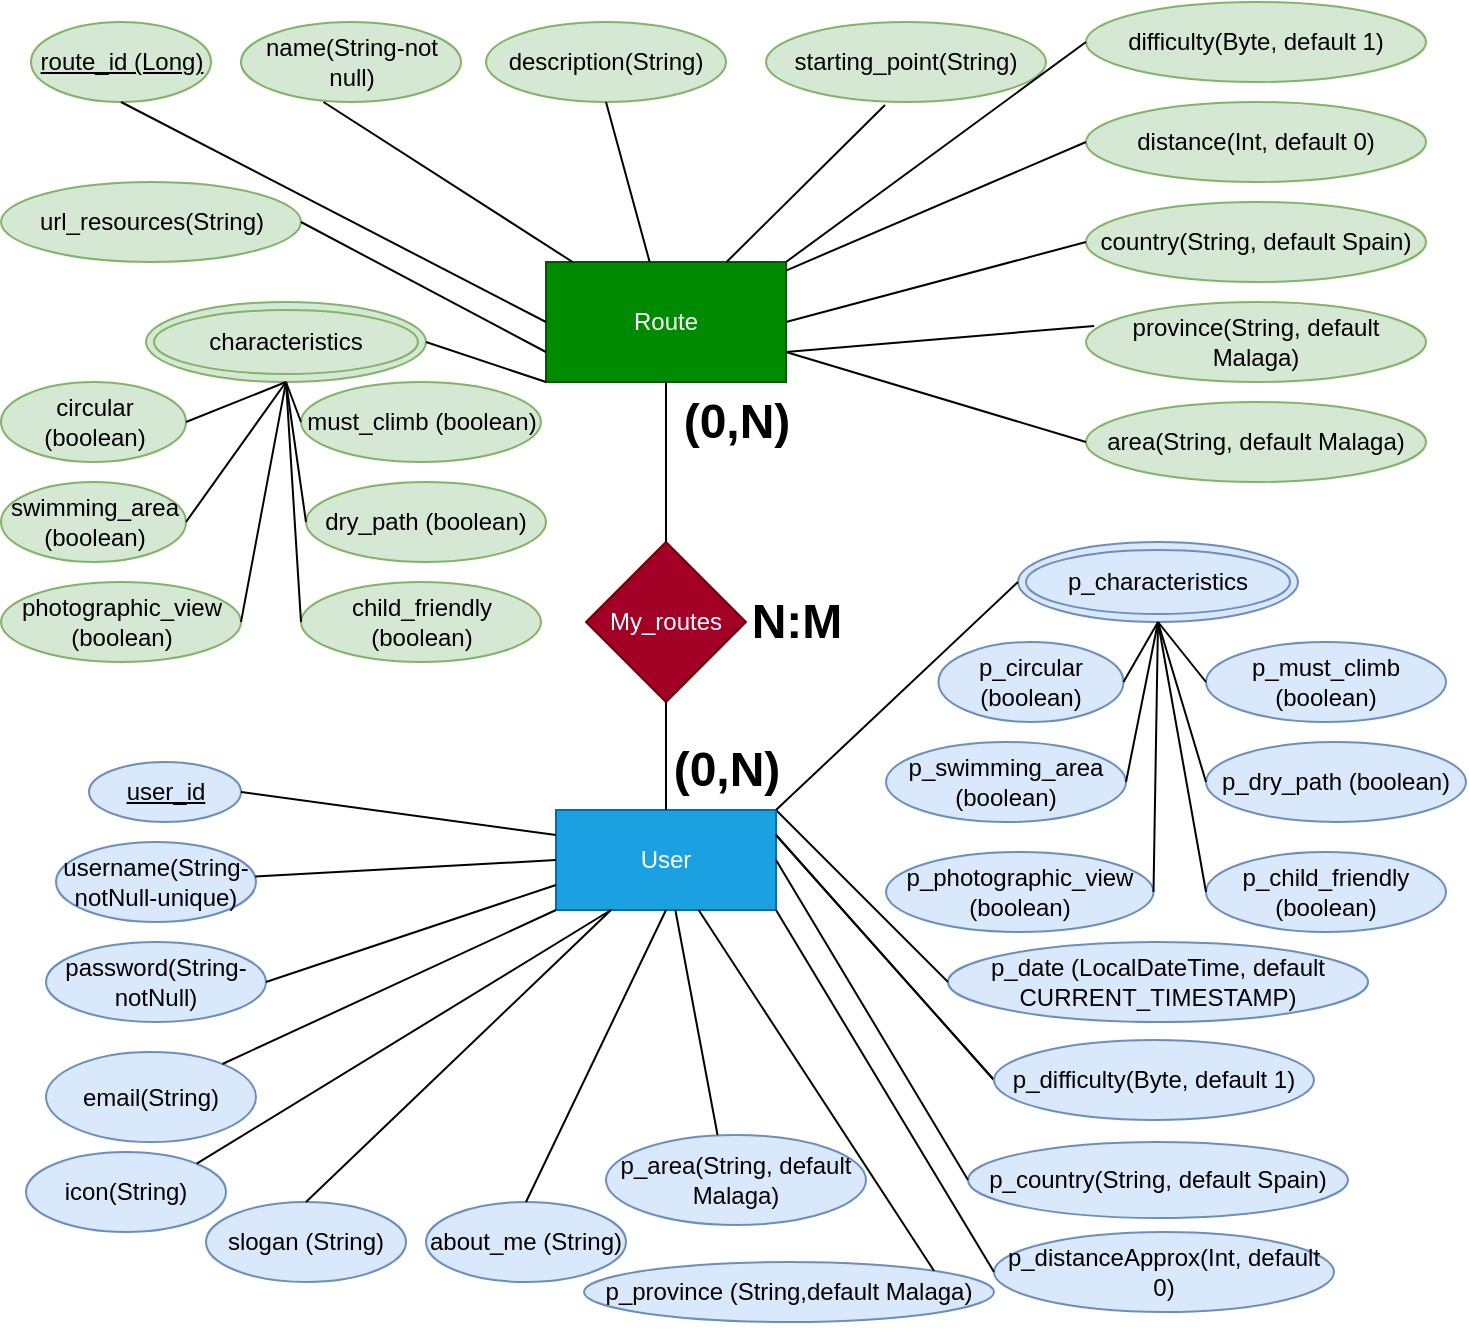 <mxfile version="24.6.4" type="device">
  <diagram id="R2lEEEUBdFMjLlhIrx00" name="Page-1">
    <mxGraphModel dx="1431" dy="717" grid="1" gridSize="10" guides="1" tooltips="1" connect="1" arrows="1" fold="1" page="1" pageScale="1" pageWidth="850" pageHeight="1100" math="0" shadow="0" extFonts="Permanent Marker^https://fonts.googleapis.com/css?family=Permanent+Marker">
      <root>
        <mxCell id="0" />
        <mxCell id="1" parent="0" />
        <mxCell id="VhhlfXbD_9GwfbsZCxs5-2" value="Route" style="rounded=0;whiteSpace=wrap;html=1;fillColor=#008a00;fontColor=#ffffff;strokeColor=#005700;" parent="1" vertex="1">
          <mxGeometry x="280" y="160" width="120" height="60" as="geometry" />
        </mxCell>
        <mxCell id="VhhlfXbD_9GwfbsZCxs5-3" value="&lt;u&gt;route_id (Long)&lt;/u&gt;" style="ellipse;whiteSpace=wrap;html=1;fillColor=#d5e8d4;strokeColor=#82b366;" parent="1" vertex="1">
          <mxGeometry x="22.5" y="40" width="90" height="40" as="geometry" />
        </mxCell>
        <mxCell id="VhhlfXbD_9GwfbsZCxs5-4" value="name(String-not null)" style="ellipse;whiteSpace=wrap;html=1;fillColor=#d5e8d4;strokeColor=#82b366;" parent="1" vertex="1">
          <mxGeometry x="127.5" y="40" width="110" height="40" as="geometry" />
        </mxCell>
        <mxCell id="VhhlfXbD_9GwfbsZCxs5-5" value="description(String)" style="ellipse;whiteSpace=wrap;html=1;fillColor=#d5e8d4;strokeColor=#82b366;" parent="1" vertex="1">
          <mxGeometry x="250" y="40" width="120" height="40" as="geometry" />
        </mxCell>
        <mxCell id="VhhlfXbD_9GwfbsZCxs5-6" value="starting_point(String)" style="ellipse;whiteSpace=wrap;html=1;fillColor=#d5e8d4;strokeColor=#82b366;" parent="1" vertex="1">
          <mxGeometry x="390" y="40" width="140" height="40" as="geometry" />
        </mxCell>
        <mxCell id="VhhlfXbD_9GwfbsZCxs5-10" value="area(String, default Malaga)" style="ellipse;whiteSpace=wrap;html=1;fillColor=#d5e8d4;strokeColor=#82b366;" parent="1" vertex="1">
          <mxGeometry x="550" y="230" width="170" height="40" as="geometry" />
        </mxCell>
        <mxCell id="VhhlfXbD_9GwfbsZCxs5-12" value="" style="endArrow=none;html=1;rounded=0;exitX=0.375;exitY=1;exitDx=0;exitDy=0;exitPerimeter=0;" parent="1" source="VhhlfXbD_9GwfbsZCxs5-4" target="VhhlfXbD_9GwfbsZCxs5-2" edge="1">
          <mxGeometry width="50" height="50" relative="1" as="geometry">
            <mxPoint x="400" y="100" as="sourcePoint" />
            <mxPoint x="450" y="50" as="targetPoint" />
          </mxGeometry>
        </mxCell>
        <mxCell id="VhhlfXbD_9GwfbsZCxs5-13" value="" style="endArrow=none;html=1;rounded=0;exitX=0.5;exitY=1;exitDx=0;exitDy=0;exitPerimeter=0;" parent="1" source="VhhlfXbD_9GwfbsZCxs5-5" target="VhhlfXbD_9GwfbsZCxs5-2" edge="1">
          <mxGeometry width="50" height="50" relative="1" as="geometry">
            <mxPoint x="400" y="100" as="sourcePoint" />
            <mxPoint x="360" y="160" as="targetPoint" />
          </mxGeometry>
        </mxCell>
        <mxCell id="VhhlfXbD_9GwfbsZCxs5-14" value="" style="endArrow=none;html=1;rounded=0;exitX=0.425;exitY=1.038;exitDx=0;exitDy=0;exitPerimeter=0;" parent="1" source="VhhlfXbD_9GwfbsZCxs5-6" target="VhhlfXbD_9GwfbsZCxs5-2" edge="1">
          <mxGeometry width="50" height="50" relative="1" as="geometry">
            <mxPoint x="400" y="100" as="sourcePoint" />
            <mxPoint x="450" y="50" as="targetPoint" />
          </mxGeometry>
        </mxCell>
        <mxCell id="VhhlfXbD_9GwfbsZCxs5-17" value="" style="endArrow=none;html=1;rounded=0;entryX=0;entryY=0.5;entryDx=0;entryDy=0;exitX=1;exitY=0.75;exitDx=0;exitDy=0;" parent="1" source="VhhlfXbD_9GwfbsZCxs5-2" target="VhhlfXbD_9GwfbsZCxs5-10" edge="1">
          <mxGeometry width="50" height="50" relative="1" as="geometry">
            <mxPoint x="400" y="100" as="sourcePoint" />
            <mxPoint x="450" y="50" as="targetPoint" />
            <Array as="points" />
          </mxGeometry>
        </mxCell>
        <mxCell id="VhhlfXbD_9GwfbsZCxs5-18" value="" style="endArrow=none;html=1;rounded=0;exitX=0.5;exitY=1;exitDx=0;exitDy=0;entryX=0;entryY=0.5;entryDx=0;entryDy=0;" parent="1" source="VhhlfXbD_9GwfbsZCxs5-3" target="VhhlfXbD_9GwfbsZCxs5-2" edge="1">
          <mxGeometry width="50" height="50" relative="1" as="geometry">
            <mxPoint x="400" y="100" as="sourcePoint" />
            <mxPoint x="450" y="50" as="targetPoint" />
          </mxGeometry>
        </mxCell>
        <mxCell id="VhhlfXbD_9GwfbsZCxs5-19" value="My_routes" style="rhombus;whiteSpace=wrap;html=1;fillColor=#a20025;fontColor=#ffffff;strokeColor=#6F0000;" parent="1" vertex="1">
          <mxGeometry x="300" y="300" width="80" height="80" as="geometry" />
        </mxCell>
        <mxCell id="VhhlfXbD_9GwfbsZCxs5-20" value="p_date (LocalDateTime, default CURRENT_TIMESTAMP)" style="ellipse;whiteSpace=wrap;html=1;fillColor=#dae8fc;strokeColor=#6c8ebf;" parent="1" vertex="1">
          <mxGeometry x="481" y="500" width="210" height="40" as="geometry" />
        </mxCell>
        <mxCell id="VhhlfXbD_9GwfbsZCxs5-26" value="" style="endArrow=none;html=1;rounded=0;exitX=1;exitY=0;exitDx=0;exitDy=0;entryX=0;entryY=0.5;entryDx=0;entryDy=0;" parent="1" source="VhhlfXbD_9GwfbsZCxs5-36" target="VhhlfXbD_9GwfbsZCxs5-20" edge="1">
          <mxGeometry width="50" height="50" relative="1" as="geometry">
            <mxPoint x="400" y="420" as="sourcePoint" />
            <mxPoint x="440" y="420" as="targetPoint" />
            <Array as="points" />
          </mxGeometry>
        </mxCell>
        <mxCell id="VhhlfXbD_9GwfbsZCxs5-32" value="" style="endArrow=none;html=1;rounded=0;entryX=0.5;entryY=0;entryDx=0;entryDy=0;exitX=0.5;exitY=1;exitDx=0;exitDy=0;" parent="1" source="VhhlfXbD_9GwfbsZCxs5-2" target="VhhlfXbD_9GwfbsZCxs5-19" edge="1">
          <mxGeometry width="50" height="50" relative="1" as="geometry">
            <mxPoint x="400" y="100" as="sourcePoint" />
            <mxPoint x="450" y="50" as="targetPoint" />
          </mxGeometry>
        </mxCell>
        <mxCell id="VhhlfXbD_9GwfbsZCxs5-33" value="(0,N)" style="text;strokeColor=none;fillColor=none;html=1;fontSize=24;fontStyle=1;verticalAlign=middle;align=center;fontFamily=Helvetica;fontColor=default;" parent="1" vertex="1">
          <mxGeometry x="320" y="394" width="100" height="40" as="geometry" />
        </mxCell>
        <mxCell id="VhhlfXbD_9GwfbsZCxs5-35" value="N:M" style="text;strokeColor=none;fillColor=none;html=1;fontSize=24;fontStyle=1;verticalAlign=middle;align=center;" parent="1" vertex="1">
          <mxGeometry x="355" y="320" width="100" height="40" as="geometry" />
        </mxCell>
        <mxCell id="VhhlfXbD_9GwfbsZCxs5-36" value="User" style="rounded=0;whiteSpace=wrap;html=1;fillColor=#1ba1e2;fontColor=#ffffff;strokeColor=#006EAF;" parent="1" vertex="1">
          <mxGeometry x="285" y="434" width="110" height="50" as="geometry" />
        </mxCell>
        <mxCell id="VhhlfXbD_9GwfbsZCxs5-37" value="" style="endArrow=none;html=1;rounded=0;exitX=0.5;exitY=0;exitDx=0;exitDy=0;entryX=0.5;entryY=1;entryDx=0;entryDy=0;entryPerimeter=0;" parent="1" source="VhhlfXbD_9GwfbsZCxs5-36" target="VhhlfXbD_9GwfbsZCxs5-19" edge="1">
          <mxGeometry width="50" height="50" relative="1" as="geometry">
            <mxPoint x="410" y="480" as="sourcePoint" />
            <mxPoint x="370" y="380" as="targetPoint" />
          </mxGeometry>
        </mxCell>
        <mxCell id="VhhlfXbD_9GwfbsZCxs5-38" value="(0,N)" style="text;strokeColor=none;fillColor=none;html=1;fontSize=24;fontStyle=1;verticalAlign=middle;align=center;fontFamily=Helvetica;fontColor=default;" parent="1" vertex="1">
          <mxGeometry x="325" y="220" width="100" height="40" as="geometry" />
        </mxCell>
        <mxCell id="VhhlfXbD_9GwfbsZCxs5-39" value="&lt;span&gt;username(String-notNull-unique)&lt;/span&gt;" style="ellipse;whiteSpace=wrap;html=1;fillColor=#dae8fc;strokeColor=#6c8ebf;fontStyle=0" parent="1" vertex="1">
          <mxGeometry x="35" y="450" width="100" height="40" as="geometry" />
        </mxCell>
        <mxCell id="VhhlfXbD_9GwfbsZCxs5-40" value="password(String-notNull)" style="ellipse;whiteSpace=wrap;html=1;fillColor=#dae8fc;strokeColor=#6c8ebf;" parent="1" vertex="1">
          <mxGeometry x="30" y="500" width="110" height="40" as="geometry" />
        </mxCell>
        <mxCell id="VhhlfXbD_9GwfbsZCxs5-43" value="email(String)" style="ellipse;whiteSpace=wrap;html=1;fillColor=#dae8fc;strokeColor=#6c8ebf;" parent="1" vertex="1">
          <mxGeometry x="30" y="555" width="105" height="45" as="geometry" />
        </mxCell>
        <mxCell id="VhhlfXbD_9GwfbsZCxs5-44" value="icon(String)" style="ellipse;whiteSpace=wrap;html=1;align=center;fillColor=#dae8fc;strokeColor=#6c8ebf;" parent="1" vertex="1">
          <mxGeometry x="20" y="605" width="100" height="40" as="geometry" />
        </mxCell>
        <mxCell id="VhhlfXbD_9GwfbsZCxs5-49" value="" style="endArrow=none;html=1;rounded=0;entryX=0;entryY=0.5;entryDx=0;entryDy=0;" parent="1" source="VhhlfXbD_9GwfbsZCxs5-39" target="VhhlfXbD_9GwfbsZCxs5-36" edge="1">
          <mxGeometry width="50" height="50" relative="1" as="geometry">
            <mxPoint x="425" y="420" as="sourcePoint" />
            <mxPoint x="475" y="370" as="targetPoint" />
          </mxGeometry>
        </mxCell>
        <mxCell id="VhhlfXbD_9GwfbsZCxs5-50" value="" style="endArrow=none;html=1;rounded=0;exitX=1;exitY=0.5;exitDx=0;exitDy=0;entryX=0;entryY=0.75;entryDx=0;entryDy=0;" parent="1" source="VhhlfXbD_9GwfbsZCxs5-40" target="VhhlfXbD_9GwfbsZCxs5-36" edge="1">
          <mxGeometry width="50" height="50" relative="1" as="geometry">
            <mxPoint x="425" y="420" as="sourcePoint" />
            <mxPoint x="475" y="370" as="targetPoint" />
          </mxGeometry>
        </mxCell>
        <mxCell id="VhhlfXbD_9GwfbsZCxs5-51" value="" style="endArrow=none;html=1;rounded=0;entryX=0;entryY=1;entryDx=0;entryDy=0;" parent="1" source="VhhlfXbD_9GwfbsZCxs5-43" target="VhhlfXbD_9GwfbsZCxs5-36" edge="1">
          <mxGeometry width="50" height="50" relative="1" as="geometry">
            <mxPoint x="425" y="420" as="sourcePoint" />
            <mxPoint x="475" y="370" as="targetPoint" />
          </mxGeometry>
        </mxCell>
        <mxCell id="VhhlfXbD_9GwfbsZCxs5-52" value="" style="endArrow=none;html=1;rounded=0;exitX=1;exitY=0;exitDx=0;exitDy=0;entryX=0.25;entryY=1;entryDx=0;entryDy=0;" parent="1" source="VhhlfXbD_9GwfbsZCxs5-44" target="VhhlfXbD_9GwfbsZCxs5-36" edge="1">
          <mxGeometry width="50" height="50" relative="1" as="geometry">
            <mxPoint x="425" y="420" as="sourcePoint" />
            <mxPoint x="475" y="370" as="targetPoint" />
          </mxGeometry>
        </mxCell>
        <mxCell id="VhhlfXbD_9GwfbsZCxs5-61" value="difficulty(Byte, default 1)" style="ellipse;whiteSpace=wrap;html=1;fillColor=#d5e8d4;strokeColor=#82b366;" parent="1" vertex="1">
          <mxGeometry x="550" y="30" width="170" height="40" as="geometry" />
        </mxCell>
        <mxCell id="VhhlfXbD_9GwfbsZCxs5-62" value="distance(Int, default 0)" style="ellipse;whiteSpace=wrap;html=1;fillColor=#d5e8d4;strokeColor=#82b366;" parent="1" vertex="1">
          <mxGeometry x="550" y="80" width="170" height="40" as="geometry" />
        </mxCell>
        <mxCell id="VhhlfXbD_9GwfbsZCxs5-64" value="" style="endArrow=none;html=1;rounded=0;exitX=1;exitY=0;exitDx=0;exitDy=0;entryX=0;entryY=0.5;entryDx=0;entryDy=0;" parent="1" source="VhhlfXbD_9GwfbsZCxs5-2" target="VhhlfXbD_9GwfbsZCxs5-61" edge="1">
          <mxGeometry width="50" height="50" relative="1" as="geometry">
            <mxPoint x="430" y="420" as="sourcePoint" />
            <mxPoint x="680" y="60" as="targetPoint" />
          </mxGeometry>
        </mxCell>
        <mxCell id="VhhlfXbD_9GwfbsZCxs5-65" value="" style="endArrow=none;html=1;rounded=0;entryX=0;entryY=0.5;entryDx=0;entryDy=0;" parent="1" source="VhhlfXbD_9GwfbsZCxs5-2" target="VhhlfXbD_9GwfbsZCxs5-62" edge="1">
          <mxGeometry width="50" height="50" relative="1" as="geometry">
            <mxPoint x="430" y="420" as="sourcePoint" />
            <mxPoint x="480" y="370" as="targetPoint" />
          </mxGeometry>
        </mxCell>
        <mxCell id="VhhlfXbD_9GwfbsZCxs5-67" value="p_country(String, default Spain)" style="ellipse;whiteSpace=wrap;html=1;fillColor=#dae8fc;strokeColor=#6c8ebf;" parent="1" vertex="1">
          <mxGeometry x="491" y="600" width="190" height="38" as="geometry" />
        </mxCell>
        <mxCell id="VhhlfXbD_9GwfbsZCxs5-68" value="p_province (String,default Malaga)" style="ellipse;whiteSpace=wrap;html=1;fillColor=#dae8fc;strokeColor=#6c8ebf;" parent="1" vertex="1">
          <mxGeometry x="299" y="660" width="205" height="30" as="geometry" />
        </mxCell>
        <mxCell id="VhhlfXbD_9GwfbsZCxs5-69" value="p_area(String, default Malaga)" style="ellipse;whiteSpace=wrap;html=1;fillColor=#dae8fc;strokeColor=#6c8ebf;" parent="1" vertex="1">
          <mxGeometry x="310" y="596.5" width="130" height="45" as="geometry" />
        </mxCell>
        <mxCell id="VhhlfXbD_9GwfbsZCxs5-71" value="p_distanceApprox(Int, default 0)" style="ellipse;whiteSpace=wrap;html=1;fillColor=#dae8fc;strokeColor=#6c8ebf;" parent="1" vertex="1">
          <mxGeometry x="504" y="645" width="170" height="40" as="geometry" />
        </mxCell>
        <mxCell id="VhhlfXbD_9GwfbsZCxs5-73" value="" style="endArrow=none;html=1;rounded=0;exitX=1;exitY=0.5;exitDx=0;exitDy=0;entryX=0;entryY=0.5;entryDx=0;entryDy=0;" parent="1" source="VhhlfXbD_9GwfbsZCxs5-36" target="VhhlfXbD_9GwfbsZCxs5-67" edge="1">
          <mxGeometry width="50" height="50" relative="1" as="geometry">
            <mxPoint x="525" y="550" as="sourcePoint" />
            <mxPoint x="505" y="460" as="targetPoint" />
          </mxGeometry>
        </mxCell>
        <mxCell id="VhhlfXbD_9GwfbsZCxs5-74" value="" style="endArrow=none;html=1;rounded=0;entryX=1;entryY=0;entryDx=0;entryDy=0;" parent="1" source="VhhlfXbD_9GwfbsZCxs5-36" target="VhhlfXbD_9GwfbsZCxs5-68" edge="1">
          <mxGeometry width="50" height="50" relative="1" as="geometry">
            <mxPoint x="415" y="470" as="sourcePoint" />
            <mxPoint x="575" y="500" as="targetPoint" />
          </mxGeometry>
        </mxCell>
        <mxCell id="VhhlfXbD_9GwfbsZCxs5-75" value="" style="endArrow=none;html=1;rounded=0;exitX=1;exitY=0.25;exitDx=0;exitDy=0;entryX=0;entryY=0.5;entryDx=0;entryDy=0;" parent="1" source="VhhlfXbD_9GwfbsZCxs5-36" target="VhhlfXbD_9GwfbsZCxs5-70" edge="1">
          <mxGeometry width="50" height="50" relative="1" as="geometry">
            <mxPoint x="525" y="550" as="sourcePoint" />
            <mxPoint x="575" y="500" as="targetPoint" />
          </mxGeometry>
        </mxCell>
        <mxCell id="VhhlfXbD_9GwfbsZCxs5-76" value="" style="endArrow=none;html=1;rounded=0;exitX=1;exitY=1;exitDx=0;exitDy=0;entryX=0;entryY=0.5;entryDx=0;entryDy=0;" parent="1" source="VhhlfXbD_9GwfbsZCxs5-36" target="VhhlfXbD_9GwfbsZCxs5-71" edge="1">
          <mxGeometry width="50" height="50" relative="1" as="geometry">
            <mxPoint x="525" y="550" as="sourcePoint" />
            <mxPoint x="575" y="500" as="targetPoint" />
          </mxGeometry>
        </mxCell>
        <mxCell id="VhhlfXbD_9GwfbsZCxs5-78" value="" style="endArrow=none;html=1;rounded=0;entryX=0.429;entryY=0;entryDx=0;entryDy=0;entryPerimeter=0;" parent="1" source="VhhlfXbD_9GwfbsZCxs5-36" target="VhhlfXbD_9GwfbsZCxs5-69" edge="1">
          <mxGeometry width="50" height="50" relative="1" as="geometry">
            <mxPoint x="405" y="500" as="sourcePoint" />
            <mxPoint x="575" y="500" as="targetPoint" />
          </mxGeometry>
        </mxCell>
        <mxCell id="y-Zri_72ltUfMswz9wSq-1" value="url_resources(String)" style="ellipse;whiteSpace=wrap;html=1;fillColor=#d5e8d4;strokeColor=#82b366;" parent="1" vertex="1">
          <mxGeometry x="7.5" y="120" width="150" height="40" as="geometry" />
        </mxCell>
        <mxCell id="y-Zri_72ltUfMswz9wSq-5" value="" style="endArrow=none;html=1;rounded=0;exitX=1;exitY=0.5;exitDx=0;exitDy=0;entryX=0;entryY=0.75;entryDx=0;entryDy=0;" parent="1" source="y-Zri_72ltUfMswz9wSq-1" target="VhhlfXbD_9GwfbsZCxs5-2" edge="1">
          <mxGeometry width="50" height="50" relative="1" as="geometry">
            <mxPoint x="400" y="420" as="sourcePoint" />
            <mxPoint x="450" y="370" as="targetPoint" />
          </mxGeometry>
        </mxCell>
        <mxCell id="ZBdlJ3Y1Z_AJrLMAYwne-20" value="province(String, default Malaga)" style="ellipse;whiteSpace=wrap;html=1;fillColor=#d5e8d4;strokeColor=#82b366;" parent="1" vertex="1">
          <mxGeometry x="550" y="180" width="170" height="40" as="geometry" />
        </mxCell>
        <mxCell id="ZBdlJ3Y1Z_AJrLMAYwne-21" value="country(String, default Spain)" style="ellipse;whiteSpace=wrap;html=1;fillColor=#d5e8d4;strokeColor=#82b366;" parent="1" vertex="1">
          <mxGeometry x="550" y="130" width="170" height="40" as="geometry" />
        </mxCell>
        <mxCell id="ZBdlJ3Y1Z_AJrLMAYwne-24" value="" style="endArrow=none;html=1;rounded=0;entryX=0.024;entryY=0.3;entryDx=0;entryDy=0;entryPerimeter=0;exitX=1;exitY=0.75;exitDx=0;exitDy=0;" parent="1" source="VhhlfXbD_9GwfbsZCxs5-2" target="ZBdlJ3Y1Z_AJrLMAYwne-20" edge="1">
          <mxGeometry width="50" height="50" relative="1" as="geometry">
            <mxPoint x="400" y="420" as="sourcePoint" />
            <mxPoint x="450" y="370" as="targetPoint" />
          </mxGeometry>
        </mxCell>
        <mxCell id="ZBdlJ3Y1Z_AJrLMAYwne-25" value="" style="endArrow=none;html=1;rounded=0;entryX=0;entryY=0.5;entryDx=0;entryDy=0;exitX=1;exitY=0.5;exitDx=0;exitDy=0;" parent="1" source="VhhlfXbD_9GwfbsZCxs5-2" target="ZBdlJ3Y1Z_AJrLMAYwne-21" edge="1">
          <mxGeometry width="50" height="50" relative="1" as="geometry">
            <mxPoint x="400" y="420" as="sourcePoint" />
            <mxPoint x="450" y="370" as="targetPoint" />
          </mxGeometry>
        </mxCell>
        <mxCell id="EuwvSS6BPNqvcAyoWzLB-1" value="user_id" style="ellipse;whiteSpace=wrap;html=1;fontStyle=4;fillColor=#dae8fc;strokeColor=#6c8ebf;" parent="1" vertex="1">
          <mxGeometry x="51.5" y="410" width="76" height="30" as="geometry" />
        </mxCell>
        <mxCell id="EuwvSS6BPNqvcAyoWzLB-2" value="" style="endArrow=none;html=1;rounded=0;exitX=0;exitY=0.25;exitDx=0;exitDy=0;entryX=1;entryY=0.5;entryDx=0;entryDy=0;" parent="1" source="VhhlfXbD_9GwfbsZCxs5-36" target="EuwvSS6BPNqvcAyoWzLB-1" edge="1">
          <mxGeometry width="50" height="50" relative="1" as="geometry">
            <mxPoint x="590" y="450" as="sourcePoint" />
            <mxPoint x="640" y="400" as="targetPoint" />
          </mxGeometry>
        </mxCell>
        <mxCell id="-7mvast1jCaA9aEJEIdo-1" value="characteristics" style="ellipse;shape=doubleEllipse;whiteSpace=wrap;html=1;fillColor=#d5e8d4;strokeColor=#82b366;" vertex="1" parent="1">
          <mxGeometry x="80" y="180" width="140" height="40" as="geometry" />
        </mxCell>
        <mxCell id="-7mvast1jCaA9aEJEIdo-4" value="" style="endArrow=none;html=1;rounded=0;entryX=0;entryY=1;entryDx=0;entryDy=0;exitX=1;exitY=0.5;exitDx=0;exitDy=0;" edge="1" parent="1" source="-7mvast1jCaA9aEJEIdo-1" target="VhhlfXbD_9GwfbsZCxs5-2">
          <mxGeometry width="50" height="50" relative="1" as="geometry">
            <mxPoint x="490" y="290" as="sourcePoint" />
            <mxPoint x="540" y="240" as="targetPoint" />
          </mxGeometry>
        </mxCell>
        <mxCell id="-7mvast1jCaA9aEJEIdo-5" value="circular (boolean)" style="ellipse;whiteSpace=wrap;html=1;fillColor=#d5e8d4;strokeColor=#82b366;" vertex="1" parent="1">
          <mxGeometry x="7.5" y="220" width="92.5" height="40" as="geometry" />
        </mxCell>
        <mxCell id="-7mvast1jCaA9aEJEIdo-8" value="swimming_area (boolean)" style="ellipse;whiteSpace=wrap;html=1;fillColor=#d5e8d4;strokeColor=#82b366;" vertex="1" parent="1">
          <mxGeometry x="7.5" y="270" width="92.5" height="40" as="geometry" />
        </mxCell>
        <mxCell id="-7mvast1jCaA9aEJEIdo-9" value="photographic_view (boolean)" style="ellipse;whiteSpace=wrap;html=1;fillColor=#d5e8d4;strokeColor=#82b366;" vertex="1" parent="1">
          <mxGeometry x="7.5" y="320" width="120" height="40" as="geometry" />
        </mxCell>
        <mxCell id="-7mvast1jCaA9aEJEIdo-10" value="must_climb (boolean)" style="ellipse;whiteSpace=wrap;html=1;fillColor=#d5e8d4;strokeColor=#82b366;" vertex="1" parent="1">
          <mxGeometry x="157.5" y="220" width="120" height="40" as="geometry" />
        </mxCell>
        <mxCell id="-7mvast1jCaA9aEJEIdo-12" value="child_friendly (boolean)" style="ellipse;whiteSpace=wrap;html=1;fillColor=#d5e8d4;strokeColor=#82b366;" vertex="1" parent="1">
          <mxGeometry x="157.5" y="320" width="120" height="40" as="geometry" />
        </mxCell>
        <mxCell id="-7mvast1jCaA9aEJEIdo-13" value="dry_path (boolean)" style="ellipse;whiteSpace=wrap;html=1;fillColor=#d5e8d4;strokeColor=#82b366;" vertex="1" parent="1">
          <mxGeometry x="160" y="270" width="120" height="40" as="geometry" />
        </mxCell>
        <mxCell id="-7mvast1jCaA9aEJEIdo-16" value="" style="endArrow=none;html=1;rounded=0;entryX=0.5;entryY=1;entryDx=0;entryDy=0;exitX=1;exitY=0.5;exitDx=0;exitDy=0;" edge="1" parent="1" source="-7mvast1jCaA9aEJEIdo-5" target="-7mvast1jCaA9aEJEIdo-1">
          <mxGeometry width="50" height="50" relative="1" as="geometry">
            <mxPoint x="310" y="290" as="sourcePoint" />
            <mxPoint x="360" y="240" as="targetPoint" />
          </mxGeometry>
        </mxCell>
        <mxCell id="-7mvast1jCaA9aEJEIdo-17" value="" style="endArrow=none;html=1;rounded=0;entryX=1;entryY=0.5;entryDx=0;entryDy=0;exitX=0.5;exitY=1;exitDx=0;exitDy=0;" edge="1" parent="1" source="-7mvast1jCaA9aEJEIdo-1" target="-7mvast1jCaA9aEJEIdo-8">
          <mxGeometry width="50" height="50" relative="1" as="geometry">
            <mxPoint x="310" y="290" as="sourcePoint" />
            <mxPoint x="360" y="240" as="targetPoint" />
          </mxGeometry>
        </mxCell>
        <mxCell id="-7mvast1jCaA9aEJEIdo-18" value="" style="endArrow=none;html=1;rounded=0;entryX=0.5;entryY=1;entryDx=0;entryDy=0;exitX=0;exitY=0.5;exitDx=0;exitDy=0;" edge="1" parent="1" source="-7mvast1jCaA9aEJEIdo-12" target="-7mvast1jCaA9aEJEIdo-1">
          <mxGeometry width="50" height="50" relative="1" as="geometry">
            <mxPoint x="310" y="290" as="sourcePoint" />
            <mxPoint x="360" y="240" as="targetPoint" />
          </mxGeometry>
        </mxCell>
        <mxCell id="-7mvast1jCaA9aEJEIdo-19" value="" style="endArrow=none;html=1;rounded=0;entryX=0.5;entryY=1;entryDx=0;entryDy=0;exitX=0;exitY=0.5;exitDx=0;exitDy=0;" edge="1" parent="1" source="-7mvast1jCaA9aEJEIdo-13" target="-7mvast1jCaA9aEJEIdo-1">
          <mxGeometry width="50" height="50" relative="1" as="geometry">
            <mxPoint x="310" y="290" as="sourcePoint" />
            <mxPoint x="360" y="240" as="targetPoint" />
          </mxGeometry>
        </mxCell>
        <mxCell id="-7mvast1jCaA9aEJEIdo-20" value="" style="endArrow=none;html=1;rounded=0;entryX=0.5;entryY=1;entryDx=0;entryDy=0;exitX=0;exitY=0.5;exitDx=0;exitDy=0;" edge="1" parent="1" source="-7mvast1jCaA9aEJEIdo-10" target="-7mvast1jCaA9aEJEIdo-1">
          <mxGeometry width="50" height="50" relative="1" as="geometry">
            <mxPoint x="310" y="290" as="sourcePoint" />
            <mxPoint x="360" y="240" as="targetPoint" />
          </mxGeometry>
        </mxCell>
        <mxCell id="-7mvast1jCaA9aEJEIdo-21" value="" style="endArrow=none;html=1;rounded=0;entryX=0.5;entryY=1;entryDx=0;entryDy=0;exitX=1;exitY=0.5;exitDx=0;exitDy=0;" edge="1" parent="1" source="-7mvast1jCaA9aEJEIdo-9" target="-7mvast1jCaA9aEJEIdo-1">
          <mxGeometry width="50" height="50" relative="1" as="geometry">
            <mxPoint x="310" y="290" as="sourcePoint" />
            <mxPoint x="360" y="240" as="targetPoint" />
          </mxGeometry>
        </mxCell>
        <mxCell id="-7mvast1jCaA9aEJEIdo-22" value="&lt;span&gt;about_me (String)&lt;/span&gt;" style="ellipse;whiteSpace=wrap;html=1;fillColor=#dae8fc;strokeColor=#6c8ebf;fontStyle=0" vertex="1" parent="1">
          <mxGeometry x="220" y="630" width="100" height="40" as="geometry" />
        </mxCell>
        <mxCell id="-7mvast1jCaA9aEJEIdo-23" value="&lt;span&gt;slogan (String)&lt;/span&gt;" style="ellipse;whiteSpace=wrap;html=1;fillColor=#dae8fc;strokeColor=#6c8ebf;fontStyle=0" vertex="1" parent="1">
          <mxGeometry x="110" y="630" width="100" height="40" as="geometry" />
        </mxCell>
        <mxCell id="-7mvast1jCaA9aEJEIdo-24" value="" style="endArrow=none;html=1;rounded=0;entryX=0.5;entryY=1;entryDx=0;entryDy=0;exitX=0.5;exitY=0;exitDx=0;exitDy=0;" edge="1" parent="1" source="-7mvast1jCaA9aEJEIdo-22" target="VhhlfXbD_9GwfbsZCxs5-36">
          <mxGeometry width="50" height="50" relative="1" as="geometry">
            <mxPoint x="310" y="390" as="sourcePoint" />
            <mxPoint x="360" y="340" as="targetPoint" />
          </mxGeometry>
        </mxCell>
        <mxCell id="-7mvast1jCaA9aEJEIdo-25" value="" style="endArrow=none;html=1;rounded=0;entryX=0.25;entryY=1;entryDx=0;entryDy=0;exitX=0.5;exitY=0;exitDx=0;exitDy=0;" edge="1" parent="1" source="-7mvast1jCaA9aEJEIdo-23" target="VhhlfXbD_9GwfbsZCxs5-36">
          <mxGeometry width="50" height="50" relative="1" as="geometry">
            <mxPoint x="310" y="390" as="sourcePoint" />
            <mxPoint x="360" y="340" as="targetPoint" />
          </mxGeometry>
        </mxCell>
        <mxCell id="-7mvast1jCaA9aEJEIdo-26" style="edgeStyle=orthogonalEdgeStyle;rounded=0;orthogonalLoop=1;jettySize=auto;html=1;exitX=0.5;exitY=1;exitDx=0;exitDy=0;" edge="1" parent="1" source="VhhlfXbD_9GwfbsZCxs5-68" target="VhhlfXbD_9GwfbsZCxs5-68">
          <mxGeometry relative="1" as="geometry" />
        </mxCell>
        <mxCell id="-7mvast1jCaA9aEJEIdo-27" value="p_characteristics" style="ellipse;shape=doubleEllipse;whiteSpace=wrap;html=1;fillColor=#DAE8FC;strokeColor=#6C8EBF;" vertex="1" parent="1">
          <mxGeometry x="516" y="300" width="140" height="40" as="geometry" />
        </mxCell>
        <mxCell id="-7mvast1jCaA9aEJEIdo-28" value="p_circular (boolean)" style="ellipse;whiteSpace=wrap;html=1;fillColor=#DAE8FC;strokeColor=#6C8EBF;" vertex="1" parent="1">
          <mxGeometry x="476.25" y="350" width="92.5" height="40" as="geometry" />
        </mxCell>
        <mxCell id="-7mvast1jCaA9aEJEIdo-29" value="p_swimming_area (boolean)" style="ellipse;whiteSpace=wrap;html=1;fillColor=#DAE8FC;strokeColor=#6C8EBF;" vertex="1" parent="1">
          <mxGeometry x="450" y="400" width="120" height="40" as="geometry" />
        </mxCell>
        <mxCell id="-7mvast1jCaA9aEJEIdo-30" value="p_photographic_view (boolean)" style="ellipse;whiteSpace=wrap;html=1;fillColor=#DAE8FC;strokeColor=#6C8EBF;" vertex="1" parent="1">
          <mxGeometry x="450" y="455" width="133.75" height="40" as="geometry" />
        </mxCell>
        <mxCell id="-7mvast1jCaA9aEJEIdo-31" value="p_must_climb (boolean)" style="ellipse;whiteSpace=wrap;html=1;fillColor=#DAE8FC;strokeColor=#6C8EBF;" vertex="1" parent="1">
          <mxGeometry x="610" y="350" width="120" height="40" as="geometry" />
        </mxCell>
        <mxCell id="-7mvast1jCaA9aEJEIdo-32" value="p_child_friendly (boolean)" style="ellipse;whiteSpace=wrap;html=1;fillColor=#DAE8FC;strokeColor=#6C8EBF;" vertex="1" parent="1">
          <mxGeometry x="610" y="455" width="120" height="40" as="geometry" />
        </mxCell>
        <mxCell id="-7mvast1jCaA9aEJEIdo-33" value="p_dry_path (boolean)" style="ellipse;whiteSpace=wrap;html=1;fillColor=#DAE8FC;strokeColor=#6C8EBF;" vertex="1" parent="1">
          <mxGeometry x="610" y="400" width="130" height="40" as="geometry" />
        </mxCell>
        <mxCell id="-7mvast1jCaA9aEJEIdo-34" value="" style="endArrow=none;html=1;rounded=0;entryX=0.5;entryY=1;entryDx=0;entryDy=0;exitX=1;exitY=0.5;exitDx=0;exitDy=0;" edge="1" parent="1" source="-7mvast1jCaA9aEJEIdo-28" target="-7mvast1jCaA9aEJEIdo-27">
          <mxGeometry width="50" height="50" relative="1" as="geometry">
            <mxPoint x="1186.5" y="180" as="sourcePoint" />
            <mxPoint x="1236.5" y="130" as="targetPoint" />
          </mxGeometry>
        </mxCell>
        <mxCell id="-7mvast1jCaA9aEJEIdo-35" value="" style="endArrow=none;html=1;rounded=0;entryX=1;entryY=0.5;entryDx=0;entryDy=0;exitX=0.5;exitY=1;exitDx=0;exitDy=0;" edge="1" parent="1" source="-7mvast1jCaA9aEJEIdo-27" target="-7mvast1jCaA9aEJEIdo-29">
          <mxGeometry width="50" height="50" relative="1" as="geometry">
            <mxPoint x="1186.5" y="180" as="sourcePoint" />
            <mxPoint x="1236.5" y="130" as="targetPoint" />
          </mxGeometry>
        </mxCell>
        <mxCell id="-7mvast1jCaA9aEJEIdo-36" value="" style="endArrow=none;html=1;rounded=0;entryX=0.5;entryY=1;entryDx=0;entryDy=0;exitX=0;exitY=0.5;exitDx=0;exitDy=0;" edge="1" parent="1" source="-7mvast1jCaA9aEJEIdo-32" target="-7mvast1jCaA9aEJEIdo-27">
          <mxGeometry width="50" height="50" relative="1" as="geometry">
            <mxPoint x="1186.5" y="180" as="sourcePoint" />
            <mxPoint x="1236.5" y="130" as="targetPoint" />
          </mxGeometry>
        </mxCell>
        <mxCell id="-7mvast1jCaA9aEJEIdo-37" value="" style="endArrow=none;html=1;rounded=0;entryX=0.5;entryY=1;entryDx=0;entryDy=0;exitX=0;exitY=0.5;exitDx=0;exitDy=0;" edge="1" parent="1" source="-7mvast1jCaA9aEJEIdo-33" target="-7mvast1jCaA9aEJEIdo-27">
          <mxGeometry width="50" height="50" relative="1" as="geometry">
            <mxPoint x="1186.5" y="180" as="sourcePoint" />
            <mxPoint x="1236.5" y="130" as="targetPoint" />
          </mxGeometry>
        </mxCell>
        <mxCell id="-7mvast1jCaA9aEJEIdo-38" value="" style="endArrow=none;html=1;rounded=0;entryX=0.5;entryY=1;entryDx=0;entryDy=0;exitX=0;exitY=0.5;exitDx=0;exitDy=0;" edge="1" parent="1" source="-7mvast1jCaA9aEJEIdo-31" target="-7mvast1jCaA9aEJEIdo-27">
          <mxGeometry width="50" height="50" relative="1" as="geometry">
            <mxPoint x="1186.5" y="180" as="sourcePoint" />
            <mxPoint x="1236.5" y="130" as="targetPoint" />
          </mxGeometry>
        </mxCell>
        <mxCell id="-7mvast1jCaA9aEJEIdo-39" value="" style="endArrow=none;html=1;rounded=0;entryX=0.5;entryY=1;entryDx=0;entryDy=0;exitX=1;exitY=0.5;exitDx=0;exitDy=0;" edge="1" parent="1" source="-7mvast1jCaA9aEJEIdo-30" target="-7mvast1jCaA9aEJEIdo-27">
          <mxGeometry width="50" height="50" relative="1" as="geometry">
            <mxPoint x="1186.5" y="180" as="sourcePoint" />
            <mxPoint x="1236.5" y="130" as="targetPoint" />
          </mxGeometry>
        </mxCell>
        <mxCell id="-7mvast1jCaA9aEJEIdo-41" value="" style="endArrow=none;html=1;rounded=0;entryX=0;entryY=0.5;entryDx=0;entryDy=0;exitX=1;exitY=0.25;exitDx=0;exitDy=0;" edge="1" parent="1" source="VhhlfXbD_9GwfbsZCxs5-36" target="VhhlfXbD_9GwfbsZCxs5-70">
          <mxGeometry width="50" height="50" relative="1" as="geometry">
            <mxPoint x="395" y="447" as="sourcePoint" />
            <mxPoint x="730" y="414" as="targetPoint" />
          </mxGeometry>
        </mxCell>
        <mxCell id="VhhlfXbD_9GwfbsZCxs5-70" value="p_difficulty(Byte, default 1)" style="ellipse;whiteSpace=wrap;html=1;fillColor=#dae8fc;strokeColor=#6c8ebf;" parent="1" vertex="1">
          <mxGeometry x="504" y="549" width="160" height="40" as="geometry" />
        </mxCell>
        <mxCell id="-7mvast1jCaA9aEJEIdo-42" value="" style="endArrow=none;html=1;rounded=0;exitX=0.75;exitY=1;exitDx=0;exitDy=0;entryX=0;entryY=0.5;entryDx=0;entryDy=0;" edge="1" parent="1" source="VhhlfXbD_9GwfbsZCxs5-33" target="-7mvast1jCaA9aEJEIdo-27">
          <mxGeometry width="50" height="50" relative="1" as="geometry">
            <mxPoint x="500" y="460" as="sourcePoint" />
            <mxPoint x="550" y="410" as="targetPoint" />
          </mxGeometry>
        </mxCell>
      </root>
    </mxGraphModel>
  </diagram>
</mxfile>
